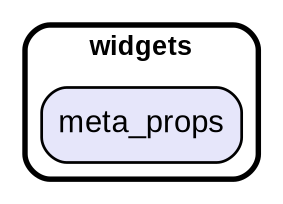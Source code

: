 digraph "" {
  graph [style=rounded fontname="Arial Black" fontsize=13 penwidth=2.6];
  node [shape=rect style="filled,rounded" fontname=Arial fontsize=15 fillcolor=Lavender penwidth=1.3];
  edge [penwidth=1.3];
  "/meta_props.dart" [label="meta_props"];
  subgraph "cluster~" {
    label="widgets";
    "/meta_props.dart";
  }
}
